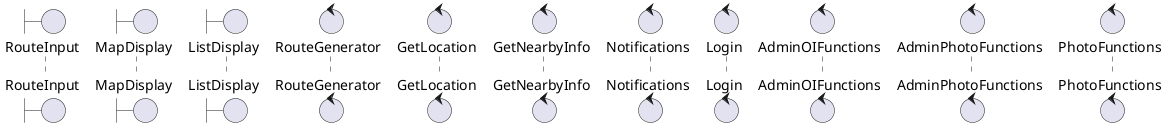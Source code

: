 @startuml Control Boundary ObjectStereotypeFontColor
boundary RouteInput
boundary MapDisplay
boundary ListDisplay
control RouteGenerator
control GetLocation
control GetNearbyInfo
control Notifications
control Login
control AdminOIFunctions
control AdminPhotoFunctions
control PhotoFunctions
@enduml
